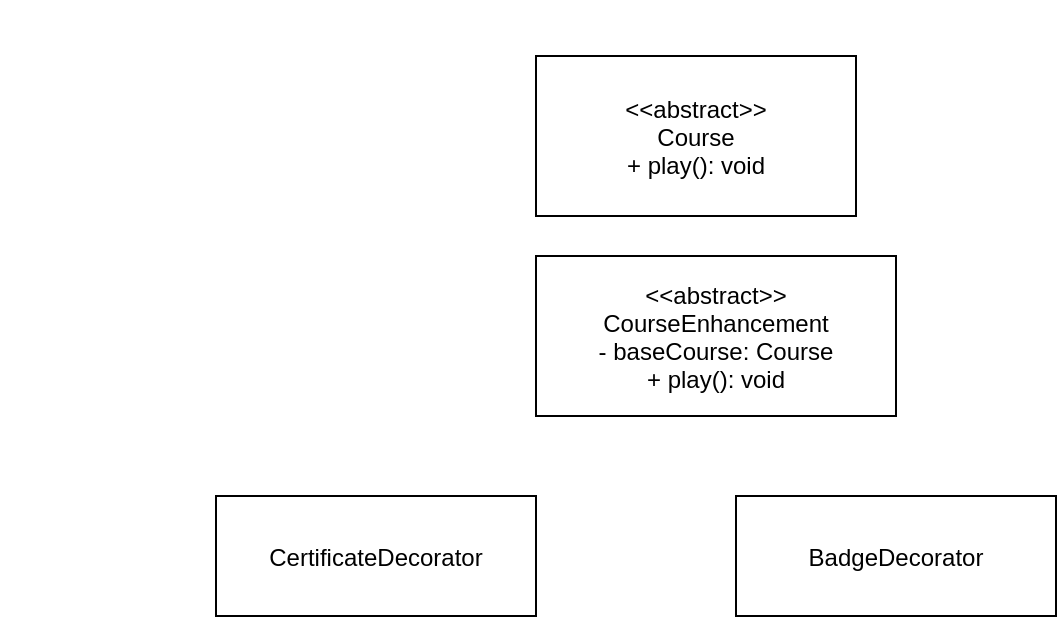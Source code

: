 <mxfile>
  <diagram name="Decorator Pattern">
    <mxGraphModel dx="1024" dy="768" grid="1" gridSize="10" guides="1">
      <root>
        <mxCell id="0" />
        <mxCell id="1" parent="0" />

        <!-- Course -->
        <mxCell id="Course" value="&lt;&lt;abstract&gt;&gt;&#xa;Course&#xa;+ play(): void" style="shape=umlClass;" vertex="1" parent="1">
          <mxGeometry x="260" y="20" width="160" height="80" as="geometry" />
        </mxCell>

        <!-- CourseEnhancement -->
        <mxCell id="Enhancement" value="&lt;&lt;abstract&gt;&gt;&#xa;CourseEnhancement&#xa;- baseCourse: Course&#xa;+ play(): void" style="shape=umlClass;" vertex="1" parent="1">
          <mxGeometry x="260" y="120" width="180" height="80" as="geometry" />
        </mxCell>

        <!-- Certificate -->
        <mxCell id="Cert" value="CertificateDecorator" style="shape=umlClass;" vertex="1" parent="1">
          <mxGeometry x="100" y="240" width="160" height="60" as="geometry" />
        </mxCell>

        <!-- Badge -->
        <mxCell id="Badge" value="BadgeDecorator" style="shape=umlClass;" vertex="1" parent="1">
          <mxGeometry x="360" y="240" width="160" height="60" as="geometry" />
        </mxCell>

        <!-- Inheritance and association -->
        <mxCell style="endArrow=block;endFill=1;" edge="1" source="Enhancement" target="Course" parent="1" />
        <mxCell style="endArrow=block;endFill=1;" edge="1" source="Cert" target="Enhancement" parent="1" />
        <mxCell style="endArrow=block;endFill=1;" edge="1" source="Badge" target="Enhancement" parent="1" />
      </root>
    </mxGraphModel>
  </diagram>
</mxfile>
